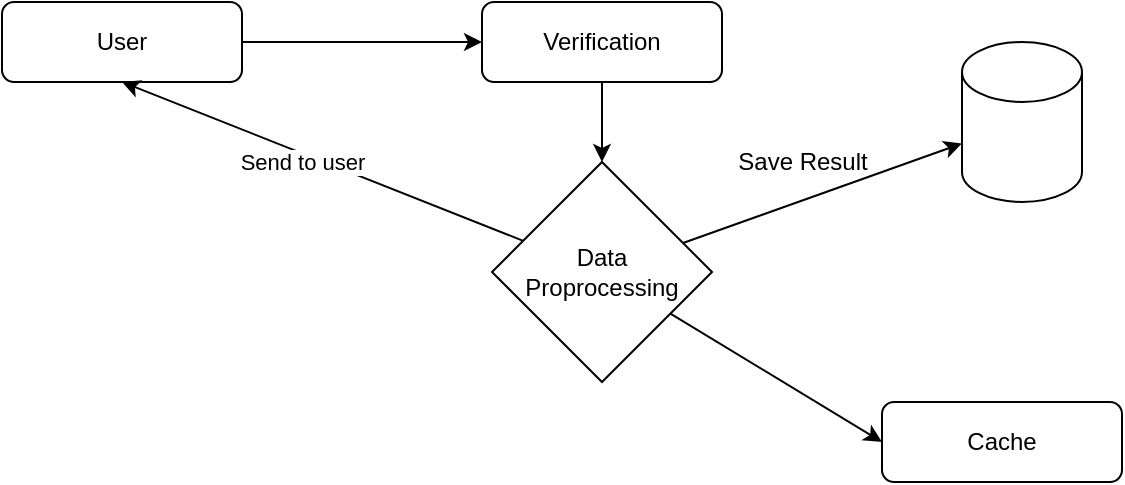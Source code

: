 <mxfile>
    <diagram id="-aQjHfR63tZXF6_6EIS5" name="Page-1">
        <mxGraphModel dx="646" dy="492" grid="1" gridSize="10" guides="1" tooltips="1" connect="1" arrows="1" fold="1" page="1" pageScale="1" pageWidth="850" pageHeight="1100" math="0" shadow="0">
            <root>
                <mxCell id="0"/>
                <mxCell id="1" parent="0"/>
                <mxCell id="9" style="edgeStyle=none;html=1;entryX=0;entryY=0.5;entryDx=0;entryDy=0;" edge="1" parent="1" source="2" target="8">
                    <mxGeometry relative="1" as="geometry"/>
                </mxCell>
                <mxCell id="2" value="User" style="rounded=1;whiteSpace=wrap;html=1;" vertex="1" parent="1">
                    <mxGeometry x="40" y="80" width="120" height="40" as="geometry"/>
                </mxCell>
                <mxCell id="14" style="edgeStyle=none;html=1;" edge="1" parent="1" source="8" target="11">
                    <mxGeometry relative="1" as="geometry"/>
                </mxCell>
                <mxCell id="8" value="Verification" style="rounded=1;whiteSpace=wrap;html=1;" vertex="1" parent="1">
                    <mxGeometry x="280" y="80" width="120" height="40" as="geometry"/>
                </mxCell>
                <mxCell id="10" value="" style="shape=cylinder3;whiteSpace=wrap;html=1;boundedLbl=1;backgroundOutline=1;size=15;" vertex="1" parent="1">
                    <mxGeometry x="520" y="100" width="60" height="80" as="geometry"/>
                </mxCell>
                <mxCell id="12" style="edgeStyle=none;html=1;" edge="1" parent="1" source="11" target="10">
                    <mxGeometry relative="1" as="geometry"/>
                </mxCell>
                <mxCell id="16" style="edgeStyle=none;html=1;entryX=0;entryY=0.5;entryDx=0;entryDy=0;" edge="1" parent="1" source="11" target="15">
                    <mxGeometry relative="1" as="geometry"/>
                </mxCell>
                <mxCell id="17" style="edgeStyle=none;html=1;entryX=0.5;entryY=1;entryDx=0;entryDy=0;" edge="1" parent="1" source="11" target="2">
                    <mxGeometry relative="1" as="geometry"/>
                </mxCell>
                <mxCell id="18" value="Send to user" style="edgeLabel;html=1;align=center;verticalAlign=middle;resizable=0;points=[];" vertex="1" connectable="0" parent="17">
                    <mxGeometry x="0.1" y="4" relative="1" as="geometry">
                        <mxPoint x="1" as="offset"/>
                    </mxGeometry>
                </mxCell>
                <mxCell id="11" value="Data&lt;br&gt;Proprocessing" style="rhombus;whiteSpace=wrap;html=1;" vertex="1" parent="1">
                    <mxGeometry x="285" y="160" width="110" height="110" as="geometry"/>
                </mxCell>
                <mxCell id="13" value="Save Result" style="text;html=1;align=center;verticalAlign=middle;resizable=0;points=[];autosize=1;strokeColor=none;fillColor=none;" vertex="1" parent="1">
                    <mxGeometry x="395" y="145" width="90" height="30" as="geometry"/>
                </mxCell>
                <mxCell id="15" value="Cache" style="rounded=1;whiteSpace=wrap;html=1;" vertex="1" parent="1">
                    <mxGeometry x="480" y="280" width="120" height="40" as="geometry"/>
                </mxCell>
            </root>
        </mxGraphModel>
    </diagram>
</mxfile>